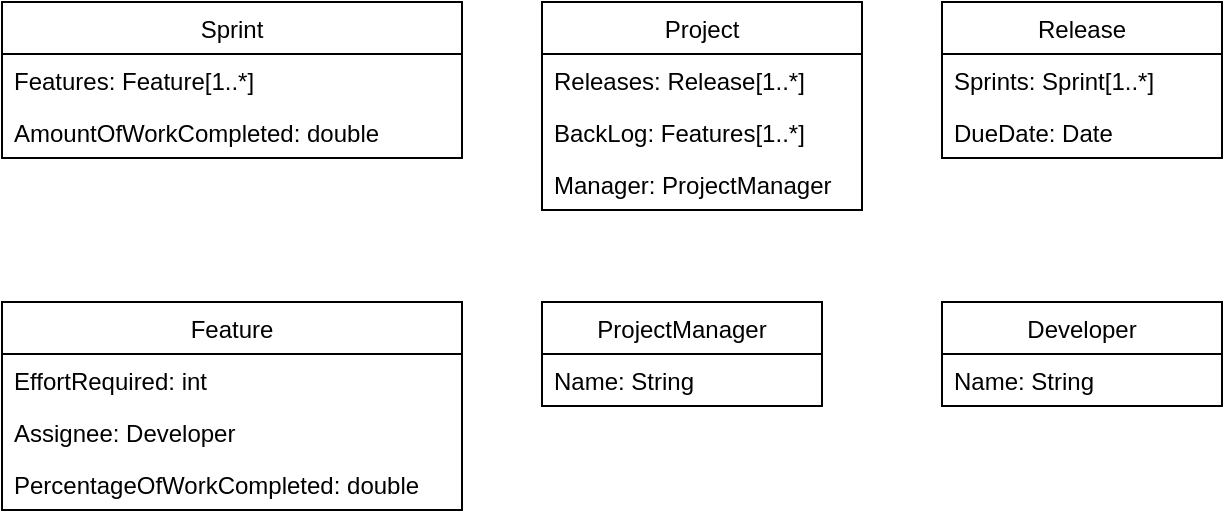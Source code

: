 <mxfile version="13.9.9" type="device"><diagram name="Page-1" id="e7e014a7-5840-1c2e-5031-d8a46d1fe8dd"><mxGraphModel dx="782" dy="497" grid="1" gridSize="10" guides="1" tooltips="1" connect="1" arrows="1" fold="1" page="1" pageScale="1" pageWidth="1169" pageHeight="826" background="#ffffff" math="0" shadow="0"><root><mxCell id="0"/><mxCell id="1" parent="0"/><mxCell id="T24_bIngDJ_2kTv1ifLF-41" value="Sprint" style="swimlane;fontStyle=0;childLayout=stackLayout;horizontal=1;startSize=26;fillColor=none;horizontalStack=0;resizeParent=1;resizeParentMax=0;resizeLast=0;collapsible=1;marginBottom=0;" vertex="1" parent="1"><mxGeometry x="10" y="50" width="230" height="78" as="geometry"/></mxCell><mxCell id="T24_bIngDJ_2kTv1ifLF-43" value="Features: Feature[1..*]" style="text;strokeColor=none;fillColor=none;align=left;verticalAlign=top;spacingLeft=4;spacingRight=4;overflow=hidden;rotatable=0;points=[[0,0.5],[1,0.5]];portConstraint=eastwest;" vertex="1" parent="T24_bIngDJ_2kTv1ifLF-41"><mxGeometry y="26" width="230" height="26" as="geometry"/></mxCell><mxCell id="T24_bIngDJ_2kTv1ifLF-44" value="AmountOfWorkCompleted: double" style="text;strokeColor=none;fillColor=none;align=left;verticalAlign=top;spacingLeft=4;spacingRight=4;overflow=hidden;rotatable=0;points=[[0,0.5],[1,0.5]];portConstraint=eastwest;" vertex="1" parent="T24_bIngDJ_2kTv1ifLF-41"><mxGeometry y="52" width="230" height="26" as="geometry"/></mxCell><mxCell id="T24_bIngDJ_2kTv1ifLF-45" value="Feature" style="swimlane;fontStyle=0;childLayout=stackLayout;horizontal=1;startSize=26;fillColor=none;horizontalStack=0;resizeParent=1;resizeParentMax=0;resizeLast=0;collapsible=1;marginBottom=0;" vertex="1" parent="1"><mxGeometry x="10" y="200" width="230" height="104" as="geometry"/></mxCell><mxCell id="T24_bIngDJ_2kTv1ifLF-46" value="EffortRequired: int" style="text;strokeColor=none;fillColor=none;align=left;verticalAlign=top;spacingLeft=4;spacingRight=4;overflow=hidden;rotatable=0;points=[[0,0.5],[1,0.5]];portConstraint=eastwest;" vertex="1" parent="T24_bIngDJ_2kTv1ifLF-45"><mxGeometry y="26" width="230" height="26" as="geometry"/></mxCell><mxCell id="T24_bIngDJ_2kTv1ifLF-47" value="Assignee: Developer" style="text;strokeColor=none;fillColor=none;align=left;verticalAlign=top;spacingLeft=4;spacingRight=4;overflow=hidden;rotatable=0;points=[[0,0.5],[1,0.5]];portConstraint=eastwest;" vertex="1" parent="T24_bIngDJ_2kTv1ifLF-45"><mxGeometry y="52" width="230" height="26" as="geometry"/></mxCell><mxCell id="T24_bIngDJ_2kTv1ifLF-48" value="PercentageOfWorkCompleted: double" style="text;strokeColor=none;fillColor=none;align=left;verticalAlign=top;spacingLeft=4;spacingRight=4;overflow=hidden;rotatable=0;points=[[0,0.5],[1,0.5]];portConstraint=eastwest;" vertex="1" parent="T24_bIngDJ_2kTv1ifLF-45"><mxGeometry y="78" width="230" height="26" as="geometry"/></mxCell><mxCell id="T24_bIngDJ_2kTv1ifLF-49" value="Project" style="swimlane;fontStyle=0;childLayout=stackLayout;horizontal=1;startSize=26;fillColor=none;horizontalStack=0;resizeParent=1;resizeParentMax=0;resizeLast=0;collapsible=1;marginBottom=0;" vertex="1" parent="1"><mxGeometry x="280" y="50" width="160" height="104" as="geometry"/></mxCell><mxCell id="T24_bIngDJ_2kTv1ifLF-50" value="Releases: Release[1..*]" style="text;strokeColor=none;fillColor=none;align=left;verticalAlign=top;spacingLeft=4;spacingRight=4;overflow=hidden;rotatable=0;points=[[0,0.5],[1,0.5]];portConstraint=eastwest;" vertex="1" parent="T24_bIngDJ_2kTv1ifLF-49"><mxGeometry y="26" width="160" height="26" as="geometry"/></mxCell><mxCell id="T24_bIngDJ_2kTv1ifLF-51" value="BackLog: Features[1..*]" style="text;strokeColor=none;fillColor=none;align=left;verticalAlign=top;spacingLeft=4;spacingRight=4;overflow=hidden;rotatable=0;points=[[0,0.5],[1,0.5]];portConstraint=eastwest;" vertex="1" parent="T24_bIngDJ_2kTv1ifLF-49"><mxGeometry y="52" width="160" height="26" as="geometry"/></mxCell><mxCell id="T24_bIngDJ_2kTv1ifLF-52" value="Manager: ProjectManager" style="text;strokeColor=none;fillColor=none;align=left;verticalAlign=top;spacingLeft=4;spacingRight=4;overflow=hidden;rotatable=0;points=[[0,0.5],[1,0.5]];portConstraint=eastwest;imageAspect=1;" vertex="1" parent="T24_bIngDJ_2kTv1ifLF-49"><mxGeometry y="78" width="160" height="26" as="geometry"/></mxCell><mxCell id="T24_bIngDJ_2kTv1ifLF-55" value="ProjectManager" style="swimlane;fontStyle=0;childLayout=stackLayout;horizontal=1;startSize=26;fillColor=none;horizontalStack=0;resizeParent=1;resizeParentMax=0;resizeLast=0;collapsible=1;marginBottom=0;" vertex="1" parent="1"><mxGeometry x="280" y="200" width="140" height="52" as="geometry"/></mxCell><mxCell id="T24_bIngDJ_2kTv1ifLF-56" value="Name: String" style="text;strokeColor=none;fillColor=none;align=left;verticalAlign=top;spacingLeft=4;spacingRight=4;overflow=hidden;rotatable=0;points=[[0,0.5],[1,0.5]];portConstraint=eastwest;" vertex="1" parent="T24_bIngDJ_2kTv1ifLF-55"><mxGeometry y="26" width="140" height="26" as="geometry"/></mxCell><mxCell id="T24_bIngDJ_2kTv1ifLF-59" value="Developer" style="swimlane;fontStyle=0;childLayout=stackLayout;horizontal=1;startSize=26;fillColor=none;horizontalStack=0;resizeParent=1;resizeParentMax=0;resizeLast=0;collapsible=1;marginBottom=0;" vertex="1" parent="1"><mxGeometry x="480" y="200" width="140" height="52" as="geometry"/></mxCell><mxCell id="T24_bIngDJ_2kTv1ifLF-60" value="Name: String" style="text;strokeColor=none;fillColor=none;align=left;verticalAlign=top;spacingLeft=4;spacingRight=4;overflow=hidden;rotatable=0;points=[[0,0.5],[1,0.5]];portConstraint=eastwest;" vertex="1" parent="T24_bIngDJ_2kTv1ifLF-59"><mxGeometry y="26" width="140" height="26" as="geometry"/></mxCell><mxCell id="T24_bIngDJ_2kTv1ifLF-74" value="Release" style="swimlane;fontStyle=0;childLayout=stackLayout;horizontal=1;startSize=26;fillColor=none;horizontalStack=0;resizeParent=1;resizeParentMax=0;resizeLast=0;collapsible=1;marginBottom=0;" vertex="1" parent="1"><mxGeometry x="480" y="50" width="140" height="78" as="geometry"/></mxCell><mxCell id="T24_bIngDJ_2kTv1ifLF-75" value="Sprints: Sprint[1..*]" style="text;strokeColor=none;fillColor=none;align=left;verticalAlign=top;spacingLeft=4;spacingRight=4;overflow=hidden;rotatable=0;points=[[0,0.5],[1,0.5]];portConstraint=eastwest;" vertex="1" parent="T24_bIngDJ_2kTv1ifLF-74"><mxGeometry y="26" width="140" height="26" as="geometry"/></mxCell><mxCell id="T24_bIngDJ_2kTv1ifLF-78" value="DueDate: Date" style="text;strokeColor=none;fillColor=none;align=left;verticalAlign=top;spacingLeft=4;spacingRight=4;overflow=hidden;rotatable=0;points=[[0,0.5],[1,0.5]];portConstraint=eastwest;" vertex="1" parent="T24_bIngDJ_2kTv1ifLF-74"><mxGeometry y="52" width="140" height="26" as="geometry"/></mxCell></root></mxGraphModel></diagram></mxfile>